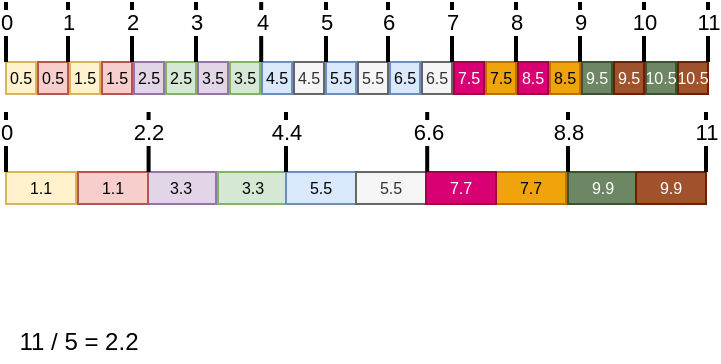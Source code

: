 <mxfile version="15.7.3" type="device"><diagram id="5uxEcSWXRHwoEyQHtXb_" name="Page-1"><mxGraphModel dx="484" dy="260" grid="1" gridSize="10" guides="1" tooltips="1" connect="1" arrows="1" fold="1" page="1" pageScale="1" pageWidth="850" pageHeight="1100" math="0" shadow="0"><root><mxCell id="0"/><mxCell id="1" parent="0"/><mxCell id="kocOeuXtmzfx_nO2DdUd-22" value="0.5" style="rounded=0;whiteSpace=wrap;html=1;fillColor=#fff2cc;strokeColor=#d6b656;fontSize=8;" parent="1" vertex="1"><mxGeometry x="100" y="80" width="15" height="16" as="geometry"/></mxCell><mxCell id="kocOeuXtmzfx_nO2DdUd-23" value="0.5" style="rounded=0;whiteSpace=wrap;html=1;fillColor=#f8cecc;strokeColor=#b85450;fontSize=8;" parent="1" vertex="1"><mxGeometry x="116" y="80" width="15" height="16" as="geometry"/></mxCell><mxCell id="kocOeuXtmzfx_nO2DdUd-111" value="1.5" style="rounded=0;whiteSpace=wrap;html=1;fillColor=#fff2cc;strokeColor=#d6b656;fontSize=8;" parent="1" vertex="1"><mxGeometry x="132" y="80" width="15" height="16" as="geometry"/></mxCell><mxCell id="kocOeuXtmzfx_nO2DdUd-112" value="1.5" style="rounded=0;whiteSpace=wrap;html=1;fillColor=#f8cecc;strokeColor=#b85450;fontSize=8;" parent="1" vertex="1"><mxGeometry x="148" y="80" width="15" height="16" as="geometry"/></mxCell><mxCell id="kocOeuXtmzfx_nO2DdUd-113" value="2.5" style="rounded=0;whiteSpace=wrap;html=1;fillColor=#e1d5e7;strokeColor=#9673a6;fontSize=8;" parent="1" vertex="1"><mxGeometry x="164" y="80" width="15" height="16" as="geometry"/></mxCell><mxCell id="kocOeuXtmzfx_nO2DdUd-114" value="2.5" style="rounded=0;whiteSpace=wrap;html=1;fillColor=#d5e8d4;strokeColor=#82b366;fontSize=8;" parent="1" vertex="1"><mxGeometry x="180" y="80" width="15" height="16" as="geometry"/></mxCell><mxCell id="kocOeuXtmzfx_nO2DdUd-115" value="3.5" style="rounded=0;whiteSpace=wrap;html=1;fillColor=#e1d5e7;strokeColor=#9673a6;fontSize=8;" parent="1" vertex="1"><mxGeometry x="196" y="80" width="15" height="16" as="geometry"/></mxCell><mxCell id="kocOeuXtmzfx_nO2DdUd-116" value="3.5" style="rounded=0;whiteSpace=wrap;html=1;fillColor=#d5e8d4;strokeColor=#82b366;fontSize=8;" parent="1" vertex="1"><mxGeometry x="212" y="80" width="15" height="16" as="geometry"/></mxCell><mxCell id="kocOeuXtmzfx_nO2DdUd-117" value="4.5" style="rounded=0;whiteSpace=wrap;html=1;fillColor=#dae8fc;strokeColor=#6c8ebf;fontSize=8;" parent="1" vertex="1"><mxGeometry x="228" y="80" width="15" height="16" as="geometry"/></mxCell><mxCell id="kocOeuXtmzfx_nO2DdUd-118" value="" style="rounded=0;whiteSpace=wrap;html=1;fillColor=#f8cecc;strokeColor=#b85450;fontSize=8;" parent="1" vertex="1"><mxGeometry x="244" y="80" width="15" height="16" as="geometry"/></mxCell><mxCell id="kocOeuXtmzfx_nO2DdUd-119" value="5.5" style="rounded=0;whiteSpace=wrap;html=1;fillColor=#dae8fc;strokeColor=#6c8ebf;fontSize=8;" parent="1" vertex="1"><mxGeometry x="260" y="80" width="15" height="16" as="geometry"/></mxCell><mxCell id="kocOeuXtmzfx_nO2DdUd-120" value="5.5" style="rounded=0;whiteSpace=wrap;html=1;fillColor=#f5f5f5;strokeColor=#666666;fontSize=8;fontColor=#333333;" parent="1" vertex="1"><mxGeometry x="276" y="80" width="15" height="16" as="geometry"/></mxCell><mxCell id="kocOeuXtmzfx_nO2DdUd-121" value="6.5" style="rounded=0;whiteSpace=wrap;html=1;fillColor=#dae8fc;strokeColor=#6c8ebf;fontSize=8;" parent="1" vertex="1"><mxGeometry x="292" y="80" width="15" height="16" as="geometry"/></mxCell><mxCell id="kocOeuXtmzfx_nO2DdUd-122" value="6.5" style="rounded=0;whiteSpace=wrap;html=1;fillColor=#f5f5f5;strokeColor=#666666;fontSize=8;fontColor=#333333;" parent="1" vertex="1"><mxGeometry x="308" y="80" width="15" height="16" as="geometry"/></mxCell><mxCell id="kocOeuXtmzfx_nO2DdUd-123" value="7.5" style="rounded=0;whiteSpace=wrap;html=1;fillColor=#d80073;strokeColor=#A50040;fontSize=8;fontColor=#ffffff;" parent="1" vertex="1"><mxGeometry x="324" y="80" width="15" height="16" as="geometry"/></mxCell><mxCell id="kocOeuXtmzfx_nO2DdUd-124" value="7.5" style="rounded=0;whiteSpace=wrap;html=1;fillColor=#f0a30a;strokeColor=#BD7000;fontSize=8;fontColor=#000000;" parent="1" vertex="1"><mxGeometry x="340" y="80" width="15" height="16" as="geometry"/></mxCell><mxCell id="kocOeuXtmzfx_nO2DdUd-125" value="8.5" style="rounded=0;whiteSpace=wrap;html=1;fillColor=#d80073;strokeColor=#A50040;fontSize=8;fontColor=#ffffff;" parent="1" vertex="1"><mxGeometry x="356" y="80" width="15" height="16" as="geometry"/></mxCell><mxCell id="kocOeuXtmzfx_nO2DdUd-126" value="8.5" style="rounded=0;whiteSpace=wrap;html=1;fillColor=#f0a30a;strokeColor=#BD7000;fontSize=8;fontColor=#000000;" parent="1" vertex="1"><mxGeometry x="372" y="80" width="15" height="16" as="geometry"/></mxCell><mxCell id="kocOeuXtmzfx_nO2DdUd-127" value="9.5" style="rounded=0;whiteSpace=wrap;html=1;fillColor=#6d8764;strokeColor=#3A5431;fontSize=8;fontColor=#ffffff;" parent="1" vertex="1"><mxGeometry x="388" y="80" width="15" height="16" as="geometry"/></mxCell><mxCell id="kocOeuXtmzfx_nO2DdUd-128" value="9.5" style="rounded=0;whiteSpace=wrap;html=1;fillColor=#a0522d;strokeColor=#6D1F00;fontSize=8;fontColor=#ffffff;" parent="1" vertex="1"><mxGeometry x="404" y="80" width="15" height="16" as="geometry"/></mxCell><mxCell id="kocOeuXtmzfx_nO2DdUd-129" value="10.5" style="rounded=0;whiteSpace=wrap;html=1;fillColor=#6d8764;strokeColor=#3A5431;fontSize=8;fontColor=#ffffff;" parent="1" vertex="1"><mxGeometry x="420" y="80" width="15" height="16" as="geometry"/></mxCell><mxCell id="kocOeuXtmzfx_nO2DdUd-130" value="10.5" style="rounded=0;whiteSpace=wrap;html=1;fillColor=#a0522d;strokeColor=#6D1F00;fontSize=8;fontColor=#ffffff;" parent="1" vertex="1"><mxGeometry x="436" y="80" width="15" height="16" as="geometry"/></mxCell><mxCell id="kocOeuXtmzfx_nO2DdUd-132" value="4.5" style="rounded=0;whiteSpace=wrap;html=1;fillColor=#f5f5f5;strokeColor=#666666;fontSize=8;fontColor=#333333;" parent="1" vertex="1"><mxGeometry x="244" y="80" width="15" height="16" as="geometry"/></mxCell><mxCell id="kocOeuXtmzfx_nO2DdUd-135" value="" style="rounded=0;whiteSpace=wrap;html=1;fillColor=#fff2cc;strokeColor=#d6b656;fontSize=8;" parent="1" vertex="1"><mxGeometry x="100" y="135" width="35" height="16" as="geometry"/></mxCell><mxCell id="kocOeuXtmzfx_nO2DdUd-136" value="3.3" style="rounded=0;whiteSpace=wrap;html=1;fillColor=#e1d5e7;strokeColor=#9673a6;fontSize=8;" parent="1" vertex="1"><mxGeometry x="170" y="135" width="35" height="16" as="geometry"/></mxCell><mxCell id="kocOeuXtmzfx_nO2DdUd-137" value="3.3" style="rounded=0;whiteSpace=wrap;html=1;fillColor=#d5e8d4;strokeColor=#82b366;fontSize=8;" parent="1" vertex="1"><mxGeometry x="206" y="135" width="35" height="16" as="geometry"/></mxCell><mxCell id="kocOeuXtmzfx_nO2DdUd-138" value="5.5" style="rounded=0;whiteSpace=wrap;html=1;fillColor=#dae8fc;strokeColor=#6c8ebf;fontSize=8;" parent="1" vertex="1"><mxGeometry x="240" y="135" width="35" height="16" as="geometry"/></mxCell><mxCell id="kocOeuXtmzfx_nO2DdUd-139" value="" style="rounded=0;whiteSpace=wrap;html=1;fillColor=#f8cecc;strokeColor=#b85450;fontSize=8;" parent="1" vertex="1"><mxGeometry x="275" y="135" width="35" height="16" as="geometry"/></mxCell><mxCell id="kocOeuXtmzfx_nO2DdUd-140" value="7.7" style="rounded=0;whiteSpace=wrap;html=1;fillColor=#fff2cc;strokeColor=#d6b656;fontSize=8;" parent="1" vertex="1"><mxGeometry x="311" y="135" width="35" height="16" as="geometry"/></mxCell><mxCell id="kocOeuXtmzfx_nO2DdUd-141" value="7.7" style="rounded=0;whiteSpace=wrap;html=1;fillColor=#f0a30a;strokeColor=#BD7000;fontSize=8;fontColor=#000000;" parent="1" vertex="1"><mxGeometry x="345" y="135" width="35" height="16" as="geometry"/></mxCell><mxCell id="kocOeuXtmzfx_nO2DdUd-142" value="9.9" style="rounded=0;whiteSpace=wrap;html=1;fillColor=#6d8764;strokeColor=#3A5431;fontSize=8;fontColor=#ffffff;" parent="1" vertex="1"><mxGeometry x="381" y="135" width="35" height="16" as="geometry"/></mxCell><mxCell id="kocOeuXtmzfx_nO2DdUd-143" value="9.9" style="rounded=0;whiteSpace=wrap;html=1;fillColor=#a0522d;strokeColor=#6D1F00;fontSize=8;fontColor=#ffffff;" parent="1" vertex="1"><mxGeometry x="415" y="135" width="35" height="16" as="geometry"/></mxCell><mxCell id="kocOeuXtmzfx_nO2DdUd-144" value="1.1" style="rounded=0;whiteSpace=wrap;html=1;fillColor=#fff2cc;strokeColor=#d6b656;fontSize=8;" parent="1" vertex="1"><mxGeometry x="100" y="135" width="35" height="16" as="geometry"/></mxCell><mxCell id="kocOeuXtmzfx_nO2DdUd-145" value="1.1" style="rounded=0;whiteSpace=wrap;html=1;fillColor=#f8cecc;strokeColor=#b85450;fontSize=8;" parent="1" vertex="1"><mxGeometry x="136" y="135" width="35" height="16" as="geometry"/></mxCell><mxCell id="kocOeuXtmzfx_nO2DdUd-146" value="5.5" style="rounded=0;whiteSpace=wrap;html=1;fillColor=#f5f5f5;strokeColor=#666666;fontSize=8;fontColor=#333333;" parent="1" vertex="1"><mxGeometry x="275" y="135" width="35" height="16" as="geometry"/></mxCell><mxCell id="kocOeuXtmzfx_nO2DdUd-147" value="7.7" style="rounded=0;whiteSpace=wrap;html=1;fillColor=#fff2cc;strokeColor=#d6b656;fontSize=8;" parent="1" vertex="1"><mxGeometry x="310" y="135" width="35" height="16" as="geometry"/></mxCell><mxCell id="kocOeuXtmzfx_nO2DdUd-148" value="7.7" style="rounded=0;whiteSpace=wrap;html=1;fillColor=#d80073;strokeColor=#A50040;fontSize=8;fontColor=#ffffff;" parent="1" vertex="1"><mxGeometry x="310" y="135" width="35" height="16" as="geometry"/></mxCell><mxCell id="-4YDiEKWNIoE8pY_EdDm-1" value="11 / 5 = 2.2" style="text;html=1;align=center;verticalAlign=middle;resizable=0;points=[];autosize=1;strokeColor=none;fillColor=none;" vertex="1" parent="1"><mxGeometry x="101" y="210" width="70" height="20" as="geometry"/></mxCell><mxCell id="-4YDiEKWNIoE8pY_EdDm-3" value="0" style="endArrow=none;html=1;strokeWidth=2;rounded=0;exitX=0;exitY=0;exitDx=0;exitDy=0;" edge="1" parent="1" source="kocOeuXtmzfx_nO2DdUd-22"><mxGeometry width="50" height="50" relative="1" as="geometry"><mxPoint x="70" y="100" as="sourcePoint"/><mxPoint x="100" y="60" as="targetPoint"/><Array as="points"><mxPoint x="100" y="50"/></Array></mxGeometry></mxCell><mxCell id="-4YDiEKWNIoE8pY_EdDm-5" value="1" style="endArrow=none;html=1;strokeWidth=2;rounded=0;exitX=0;exitY=0;exitDx=0;exitDy=0;verticalAlign=middle;align=center;" edge="1" parent="1"><mxGeometry width="50" height="50" relative="1" as="geometry"><mxPoint x="131" y="80" as="sourcePoint"/><mxPoint x="131" y="60" as="targetPoint"/><Array as="points"><mxPoint x="131" y="50"/></Array></mxGeometry></mxCell><mxCell id="-4YDiEKWNIoE8pY_EdDm-9" value="2" style="endArrow=none;html=1;strokeWidth=2;rounded=0;exitX=0;exitY=0;exitDx=0;exitDy=0;verticalAlign=middle;align=center;" edge="1" parent="1"><mxGeometry width="50" height="50" relative="1" as="geometry"><mxPoint x="163" y="80" as="sourcePoint"/><mxPoint x="163" y="60" as="targetPoint"/><Array as="points"><mxPoint x="163" y="50"/></Array></mxGeometry></mxCell><mxCell id="-4YDiEKWNIoE8pY_EdDm-10" value="11" style="endArrow=none;html=1;strokeWidth=2;rounded=0;exitX=0;exitY=0;exitDx=0;exitDy=0;verticalAlign=middle;align=center;" edge="1" parent="1"><mxGeometry width="50" height="50" relative="1" as="geometry"><mxPoint x="451" y="80" as="sourcePoint"/><mxPoint x="451" y="60" as="targetPoint"/><Array as="points"><mxPoint x="451" y="50"/></Array></mxGeometry></mxCell><mxCell id="-4YDiEKWNIoE8pY_EdDm-11" value="0" style="endArrow=none;html=1;strokeWidth=2;rounded=0;exitX=0;exitY=0;exitDx=0;exitDy=0;verticalAlign=middle;align=center;" edge="1" parent="1"><mxGeometry width="50" height="50" relative="1" as="geometry"><mxPoint x="100" y="135" as="sourcePoint"/><mxPoint x="100" y="115" as="targetPoint"/><Array as="points"><mxPoint x="100" y="105"/></Array></mxGeometry></mxCell><mxCell id="-4YDiEKWNIoE8pY_EdDm-12" value="2.2" style="endArrow=none;html=1;strokeWidth=2;rounded=0;exitX=0;exitY=0;exitDx=0;exitDy=0;verticalAlign=middle;align=center;" edge="1" parent="1"><mxGeometry width="50" height="50" relative="1" as="geometry"><mxPoint x="171.3" y="135" as="sourcePoint"/><mxPoint x="171.3" y="115" as="targetPoint"/><Array as="points"><mxPoint x="171.3" y="105"/></Array></mxGeometry></mxCell><mxCell id="-4YDiEKWNIoE8pY_EdDm-13" value="4.4" style="endArrow=none;html=1;strokeWidth=2;rounded=0;exitX=0;exitY=0;exitDx=0;exitDy=0;verticalAlign=middle;align=center;" edge="1" parent="1"><mxGeometry width="50" height="50" relative="1" as="geometry"><mxPoint x="240" y="135" as="sourcePoint"/><mxPoint x="240" y="115" as="targetPoint"/><Array as="points"><mxPoint x="240" y="105"/></Array></mxGeometry></mxCell><mxCell id="-4YDiEKWNIoE8pY_EdDm-14" value="11" style="endArrow=none;html=1;strokeWidth=2;rounded=0;exitX=0;exitY=0;exitDx=0;exitDy=0;verticalAlign=middle;align=center;" edge="1" parent="1"><mxGeometry width="50" height="50" relative="1" as="geometry"><mxPoint x="450" y="135" as="sourcePoint"/><mxPoint x="450" y="115" as="targetPoint"/><Array as="points"><mxPoint x="450" y="105"/></Array></mxGeometry></mxCell><mxCell id="-4YDiEKWNIoE8pY_EdDm-15" value="6.6" style="endArrow=none;html=1;strokeWidth=2;rounded=0;exitX=0;exitY=0;exitDx=0;exitDy=0;verticalAlign=middle;align=center;" edge="1" parent="1"><mxGeometry width="50" height="50" relative="1" as="geometry"><mxPoint x="310.6" y="135" as="sourcePoint"/><mxPoint x="310.6" y="115" as="targetPoint"/><Array as="points"><mxPoint x="310.6" y="105"/></Array></mxGeometry></mxCell><mxCell id="-4YDiEKWNIoE8pY_EdDm-16" value="8.8" style="endArrow=none;html=1;strokeWidth=2;rounded=0;exitX=0;exitY=0;exitDx=0;exitDy=0;verticalAlign=middle;align=center;" edge="1" parent="1"><mxGeometry width="50" height="50" relative="1" as="geometry"><mxPoint x="381" y="135" as="sourcePoint"/><mxPoint x="381" y="115" as="targetPoint"/><Array as="points"><mxPoint x="381" y="105"/></Array></mxGeometry></mxCell><mxCell id="-4YDiEKWNIoE8pY_EdDm-17" value="3" style="endArrow=none;html=1;strokeWidth=2;rounded=0;exitX=0;exitY=0;exitDx=0;exitDy=0;verticalAlign=middle;align=center;" edge="1" parent="1"><mxGeometry width="50" height="50" relative="1" as="geometry"><mxPoint x="195" y="80" as="sourcePoint"/><mxPoint x="195" y="60" as="targetPoint"/><Array as="points"><mxPoint x="195" y="50"/></Array></mxGeometry></mxCell><mxCell id="-4YDiEKWNIoE8pY_EdDm-18" value="4" style="endArrow=none;html=1;strokeWidth=2;rounded=0;exitX=0;exitY=0;exitDx=0;exitDy=0;verticalAlign=middle;align=center;" edge="1" parent="1"><mxGeometry width="50" height="50" relative="1" as="geometry"><mxPoint x="227.6" y="80" as="sourcePoint"/><mxPoint x="227.6" y="60" as="targetPoint"/><Array as="points"><mxPoint x="227.6" y="50"/></Array></mxGeometry></mxCell><mxCell id="-4YDiEKWNIoE8pY_EdDm-19" value="5" style="endArrow=none;html=1;strokeWidth=2;rounded=0;exitX=0;exitY=0;exitDx=0;exitDy=0;verticalAlign=middle;align=center;" edge="1" parent="1"><mxGeometry width="50" height="50" relative="1" as="geometry"><mxPoint x="260" y="80" as="sourcePoint"/><mxPoint x="260" y="60" as="targetPoint"/><Array as="points"><mxPoint x="260" y="50"/></Array></mxGeometry></mxCell><mxCell id="-4YDiEKWNIoE8pY_EdDm-20" value="6" style="endArrow=none;html=1;strokeWidth=2;rounded=0;exitX=0;exitY=0;exitDx=0;exitDy=0;verticalAlign=middle;align=center;" edge="1" parent="1"><mxGeometry width="50" height="50" relative="1" as="geometry"><mxPoint x="291" y="80" as="sourcePoint"/><mxPoint x="291" y="60" as="targetPoint"/><Array as="points"><mxPoint x="291" y="50"/></Array></mxGeometry></mxCell><mxCell id="-4YDiEKWNIoE8pY_EdDm-21" value="7&lt;span style=&quot;color: rgba(0 , 0 , 0 , 0) ; font-family: monospace ; font-size: 0px ; background-color: rgb(248 , 249 , 250)&quot;&gt;%3CmxGraphModel%3E%3Croot%3E%3CmxCell%20id%3D%220%22%2F%3E%3CmxCell%20id%3D%221%22%20parent%3D%220%22%2F%3E%3CmxCell%20id%3D%222%22%20value%3D%222%22%20style%3D%22endArrow%3Dnone%3Bhtml%3D1%3BstrokeWidth%3D2%3Brounded%3D0%3BexitX%3D0%3BexitY%3D0%3BexitDx%3D0%3BexitDy%3D0%3BverticalAlign%3Dmiddle%3Balign%3Dcenter%3B%22%20edge%3D%221%22%20parent%3D%221%22%3E%3CmxGeometry%20width%3D%2250%22%20height%3D%2250%22%20relative%3D%221%22%20as%3D%22geometry%22%3E%3CmxPoint%20x%3D%22163%22%20y%3D%2280%22%20as%3D%22sourcePoint%22%2F%3E%3CmxPoint%20x%3D%22163%22%20y%3D%2260%22%20as%3D%22targetPoint%22%2F%3E%3CArray%20as%3D%22points%22%3E%3CmxPoint%20x%3D%22163%22%20y%3D%2250%22%2F%3E%3C%2FArray%3E%3C%2FmxGeometry%3E%3C%2FmxCell%3E%3C%2Froot%3E%3C%2FmxGraphModel%3E&lt;/span&gt;" style="endArrow=none;html=1;strokeWidth=2;rounded=0;exitX=0;exitY=0;exitDx=0;exitDy=0;verticalAlign=middle;align=center;" edge="1" parent="1"><mxGeometry width="50" height="50" relative="1" as="geometry"><mxPoint x="323" y="80" as="sourcePoint"/><mxPoint x="323" y="60" as="targetPoint"/><Array as="points"><mxPoint x="323" y="50"/></Array></mxGeometry></mxCell><mxCell id="-4YDiEKWNIoE8pY_EdDm-22" value="8" style="endArrow=none;html=1;strokeWidth=2;rounded=0;exitX=0;exitY=0;exitDx=0;exitDy=0;verticalAlign=middle;align=center;" edge="1" parent="1"><mxGeometry width="50" height="50" relative="1" as="geometry"><mxPoint x="355" y="80" as="sourcePoint"/><mxPoint x="355" y="60" as="targetPoint"/><Array as="points"><mxPoint x="355" y="50"/></Array></mxGeometry></mxCell><mxCell id="-4YDiEKWNIoE8pY_EdDm-23" value="9" style="endArrow=none;html=1;strokeWidth=2;rounded=0;exitX=0;exitY=0;exitDx=0;exitDy=0;verticalAlign=middle;align=center;" edge="1" parent="1"><mxGeometry width="50" height="50" relative="1" as="geometry"><mxPoint x="387" y="80" as="sourcePoint"/><mxPoint x="387" y="60" as="targetPoint"/><Array as="points"><mxPoint x="387" y="50"/></Array></mxGeometry></mxCell><mxCell id="-4YDiEKWNIoE8pY_EdDm-24" value="10" style="endArrow=none;html=1;strokeWidth=2;rounded=0;exitX=0;exitY=0;exitDx=0;exitDy=0;verticalAlign=middle;align=center;" edge="1" parent="1"><mxGeometry width="50" height="50" relative="1" as="geometry"><mxPoint x="419" y="80" as="sourcePoint"/><mxPoint x="419" y="60" as="targetPoint"/><Array as="points"><mxPoint x="419" y="50"/></Array></mxGeometry></mxCell></root></mxGraphModel></diagram></mxfile>